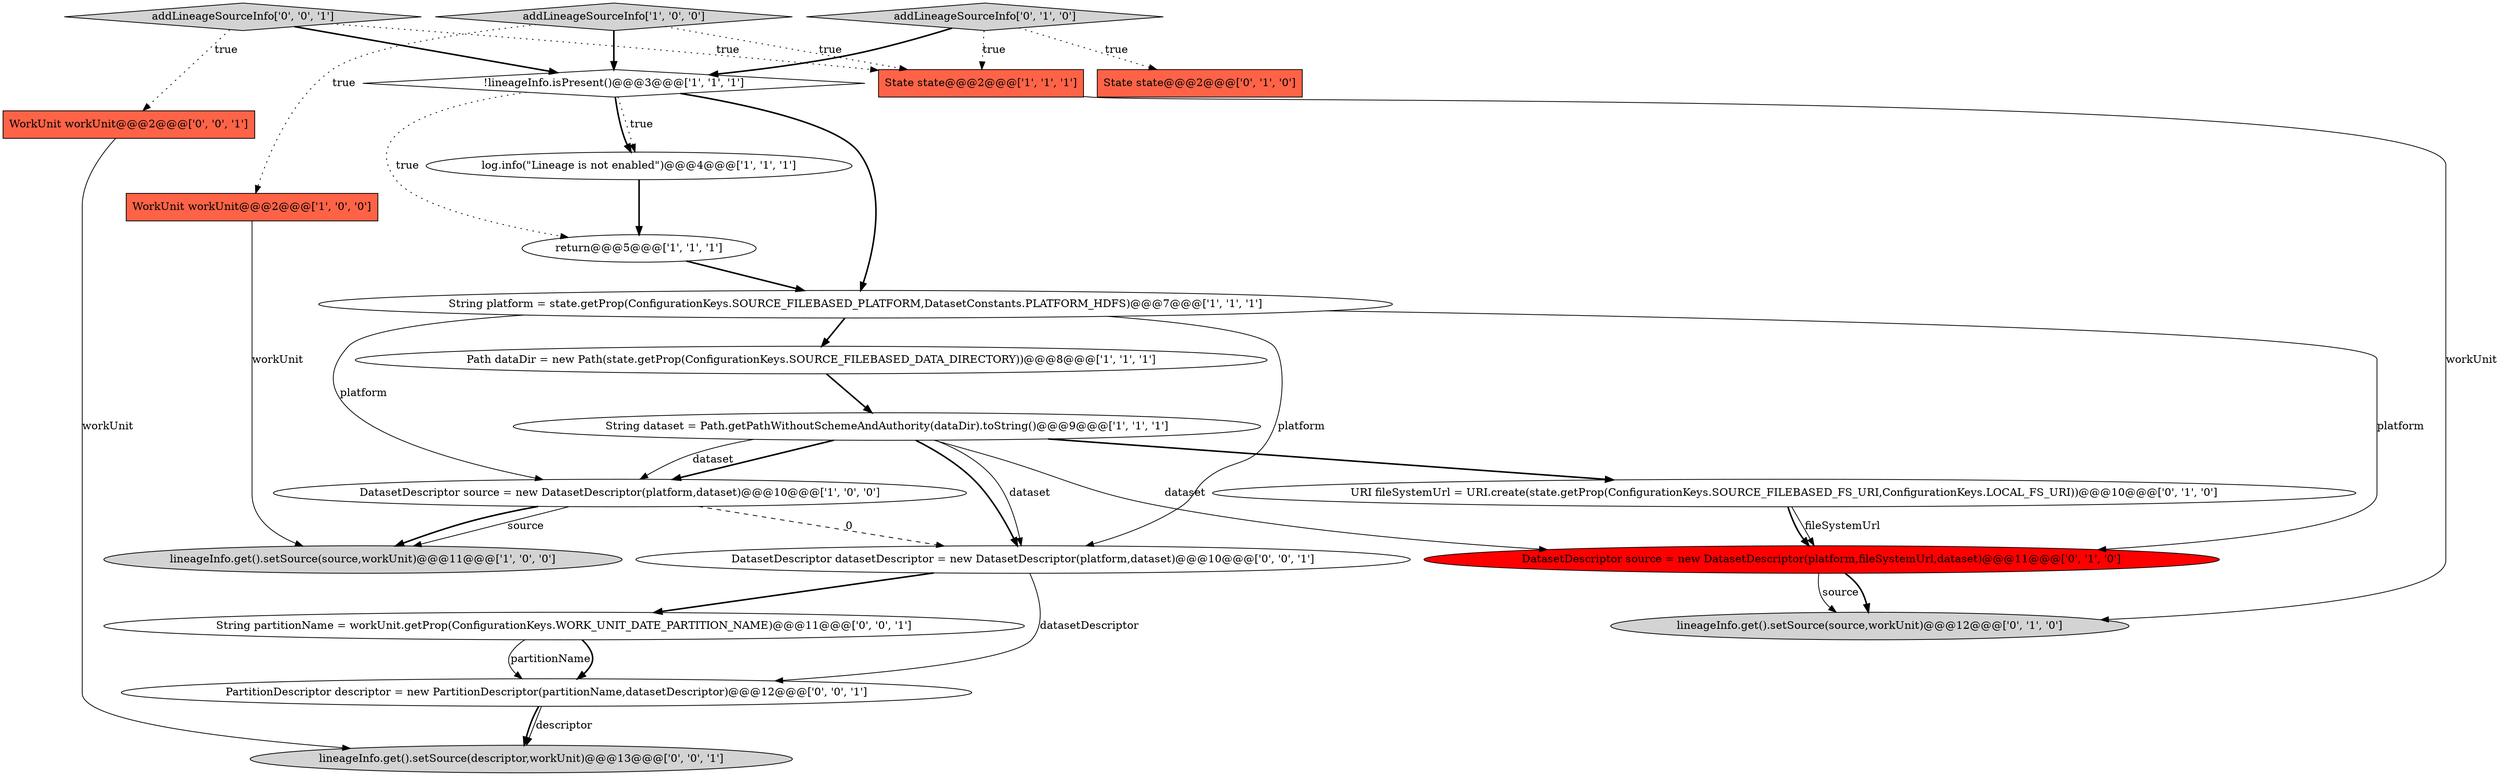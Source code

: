 digraph {
4 [style = filled, label = "!lineageInfo.isPresent()@@@3@@@['1', '1', '1']", fillcolor = white, shape = diamond image = "AAA0AAABBB1BBB"];
2 [style = filled, label = "lineageInfo.get().setSource(source,workUnit)@@@11@@@['1', '0', '0']", fillcolor = lightgray, shape = ellipse image = "AAA0AAABBB1BBB"];
8 [style = filled, label = "String platform = state.getProp(ConfigurationKeys.SOURCE_FILEBASED_PLATFORM,DatasetConstants.PLATFORM_HDFS)@@@7@@@['1', '1', '1']", fillcolor = white, shape = ellipse image = "AAA0AAABBB1BBB"];
18 [style = filled, label = "PartitionDescriptor descriptor = new PartitionDescriptor(partitionName,datasetDescriptor)@@@12@@@['0', '0', '1']", fillcolor = white, shape = ellipse image = "AAA0AAABBB3BBB"];
7 [style = filled, label = "return@@@5@@@['1', '1', '1']", fillcolor = white, shape = ellipse image = "AAA0AAABBB1BBB"];
17 [style = filled, label = "String partitionName = workUnit.getProp(ConfigurationKeys.WORK_UNIT_DATE_PARTITION_NAME)@@@11@@@['0', '0', '1']", fillcolor = white, shape = ellipse image = "AAA0AAABBB3BBB"];
3 [style = filled, label = "log.info(\"Lineage is not enabled\")@@@4@@@['1', '1', '1']", fillcolor = white, shape = ellipse image = "AAA0AAABBB1BBB"];
1 [style = filled, label = "WorkUnit workUnit@@@2@@@['1', '0', '0']", fillcolor = tomato, shape = box image = "AAA0AAABBB1BBB"];
20 [style = filled, label = "addLineageSourceInfo['0', '0', '1']", fillcolor = lightgray, shape = diamond image = "AAA0AAABBB3BBB"];
13 [style = filled, label = "State state@@@2@@@['0', '1', '0']", fillcolor = tomato, shape = box image = "AAA0AAABBB2BBB"];
9 [style = filled, label = "String dataset = Path.getPathWithoutSchemeAndAuthority(dataDir).toString()@@@9@@@['1', '1', '1']", fillcolor = white, shape = ellipse image = "AAA0AAABBB1BBB"];
15 [style = filled, label = "URI fileSystemUrl = URI.create(state.getProp(ConfigurationKeys.SOURCE_FILEBASED_FS_URI,ConfigurationKeys.LOCAL_FS_URI))@@@10@@@['0', '1', '0']", fillcolor = white, shape = ellipse image = "AAA0AAABBB2BBB"];
11 [style = filled, label = "lineageInfo.get().setSource(source,workUnit)@@@12@@@['0', '1', '0']", fillcolor = lightgray, shape = ellipse image = "AAA0AAABBB2BBB"];
12 [style = filled, label = "addLineageSourceInfo['0', '1', '0']", fillcolor = lightgray, shape = diamond image = "AAA0AAABBB2BBB"];
6 [style = filled, label = "Path dataDir = new Path(state.getProp(ConfigurationKeys.SOURCE_FILEBASED_DATA_DIRECTORY))@@@8@@@['1', '1', '1']", fillcolor = white, shape = ellipse image = "AAA0AAABBB1BBB"];
19 [style = filled, label = "WorkUnit workUnit@@@2@@@['0', '0', '1']", fillcolor = tomato, shape = box image = "AAA0AAABBB3BBB"];
0 [style = filled, label = "addLineageSourceInfo['1', '0', '0']", fillcolor = lightgray, shape = diamond image = "AAA0AAABBB1BBB"];
10 [style = filled, label = "DatasetDescriptor source = new DatasetDescriptor(platform,dataset)@@@10@@@['1', '0', '0']", fillcolor = white, shape = ellipse image = "AAA0AAABBB1BBB"];
14 [style = filled, label = "DatasetDescriptor source = new DatasetDescriptor(platform,fileSystemUrl,dataset)@@@11@@@['0', '1', '0']", fillcolor = red, shape = ellipse image = "AAA1AAABBB2BBB"];
16 [style = filled, label = "DatasetDescriptor datasetDescriptor = new DatasetDescriptor(platform,dataset)@@@10@@@['0', '0', '1']", fillcolor = white, shape = ellipse image = "AAA0AAABBB3BBB"];
21 [style = filled, label = "lineageInfo.get().setSource(descriptor,workUnit)@@@13@@@['0', '0', '1']", fillcolor = lightgray, shape = ellipse image = "AAA0AAABBB3BBB"];
5 [style = filled, label = "State state@@@2@@@['1', '1', '1']", fillcolor = tomato, shape = box image = "AAA0AAABBB1BBB"];
18->21 [style = solid, label="descriptor"];
4->3 [style = bold, label=""];
8->14 [style = solid, label="platform"];
0->5 [style = dotted, label="true"];
15->14 [style = bold, label=""];
4->7 [style = dotted, label="true"];
8->6 [style = bold, label=""];
5->11 [style = solid, label="workUnit"];
9->10 [style = bold, label=""];
16->17 [style = bold, label=""];
7->8 [style = bold, label=""];
9->16 [style = bold, label=""];
9->14 [style = solid, label="dataset"];
17->18 [style = solid, label="partitionName"];
20->4 [style = bold, label=""];
8->16 [style = solid, label="platform"];
14->11 [style = solid, label="source"];
20->5 [style = dotted, label="true"];
16->18 [style = solid, label="datasetDescriptor"];
9->10 [style = solid, label="dataset"];
12->13 [style = dotted, label="true"];
15->14 [style = solid, label="fileSystemUrl"];
4->3 [style = dotted, label="true"];
12->4 [style = bold, label=""];
1->2 [style = solid, label="workUnit"];
12->5 [style = dotted, label="true"];
3->7 [style = bold, label=""];
0->4 [style = bold, label=""];
9->15 [style = bold, label=""];
10->2 [style = solid, label="source"];
4->8 [style = bold, label=""];
10->2 [style = bold, label=""];
20->19 [style = dotted, label="true"];
10->16 [style = dashed, label="0"];
18->21 [style = bold, label=""];
8->10 [style = solid, label="platform"];
6->9 [style = bold, label=""];
9->16 [style = solid, label="dataset"];
14->11 [style = bold, label=""];
17->18 [style = bold, label=""];
19->21 [style = solid, label="workUnit"];
0->1 [style = dotted, label="true"];
}
